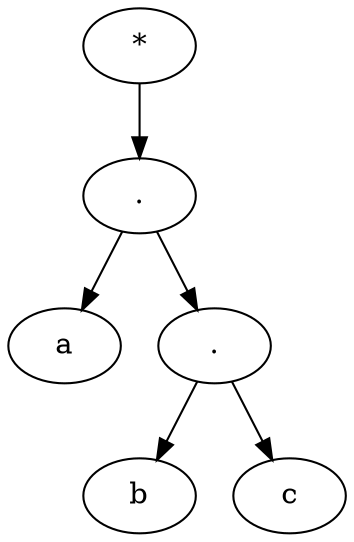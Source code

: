 digraph {
  94611539952256[label="*"]
  94611539951904[label="."]
  94611539952256  ->  94611539951904
  94611539951856[label="a"]
  94611539951904  ->  94611539951856
  94611539952096[label="."]
  94611539951904  ->  94611539952096
  94611539951808[label="b"]
  94611539952096  ->  94611539951808
  94611539952176[label="c"]
  94611539952096  ->  94611539952176
}
